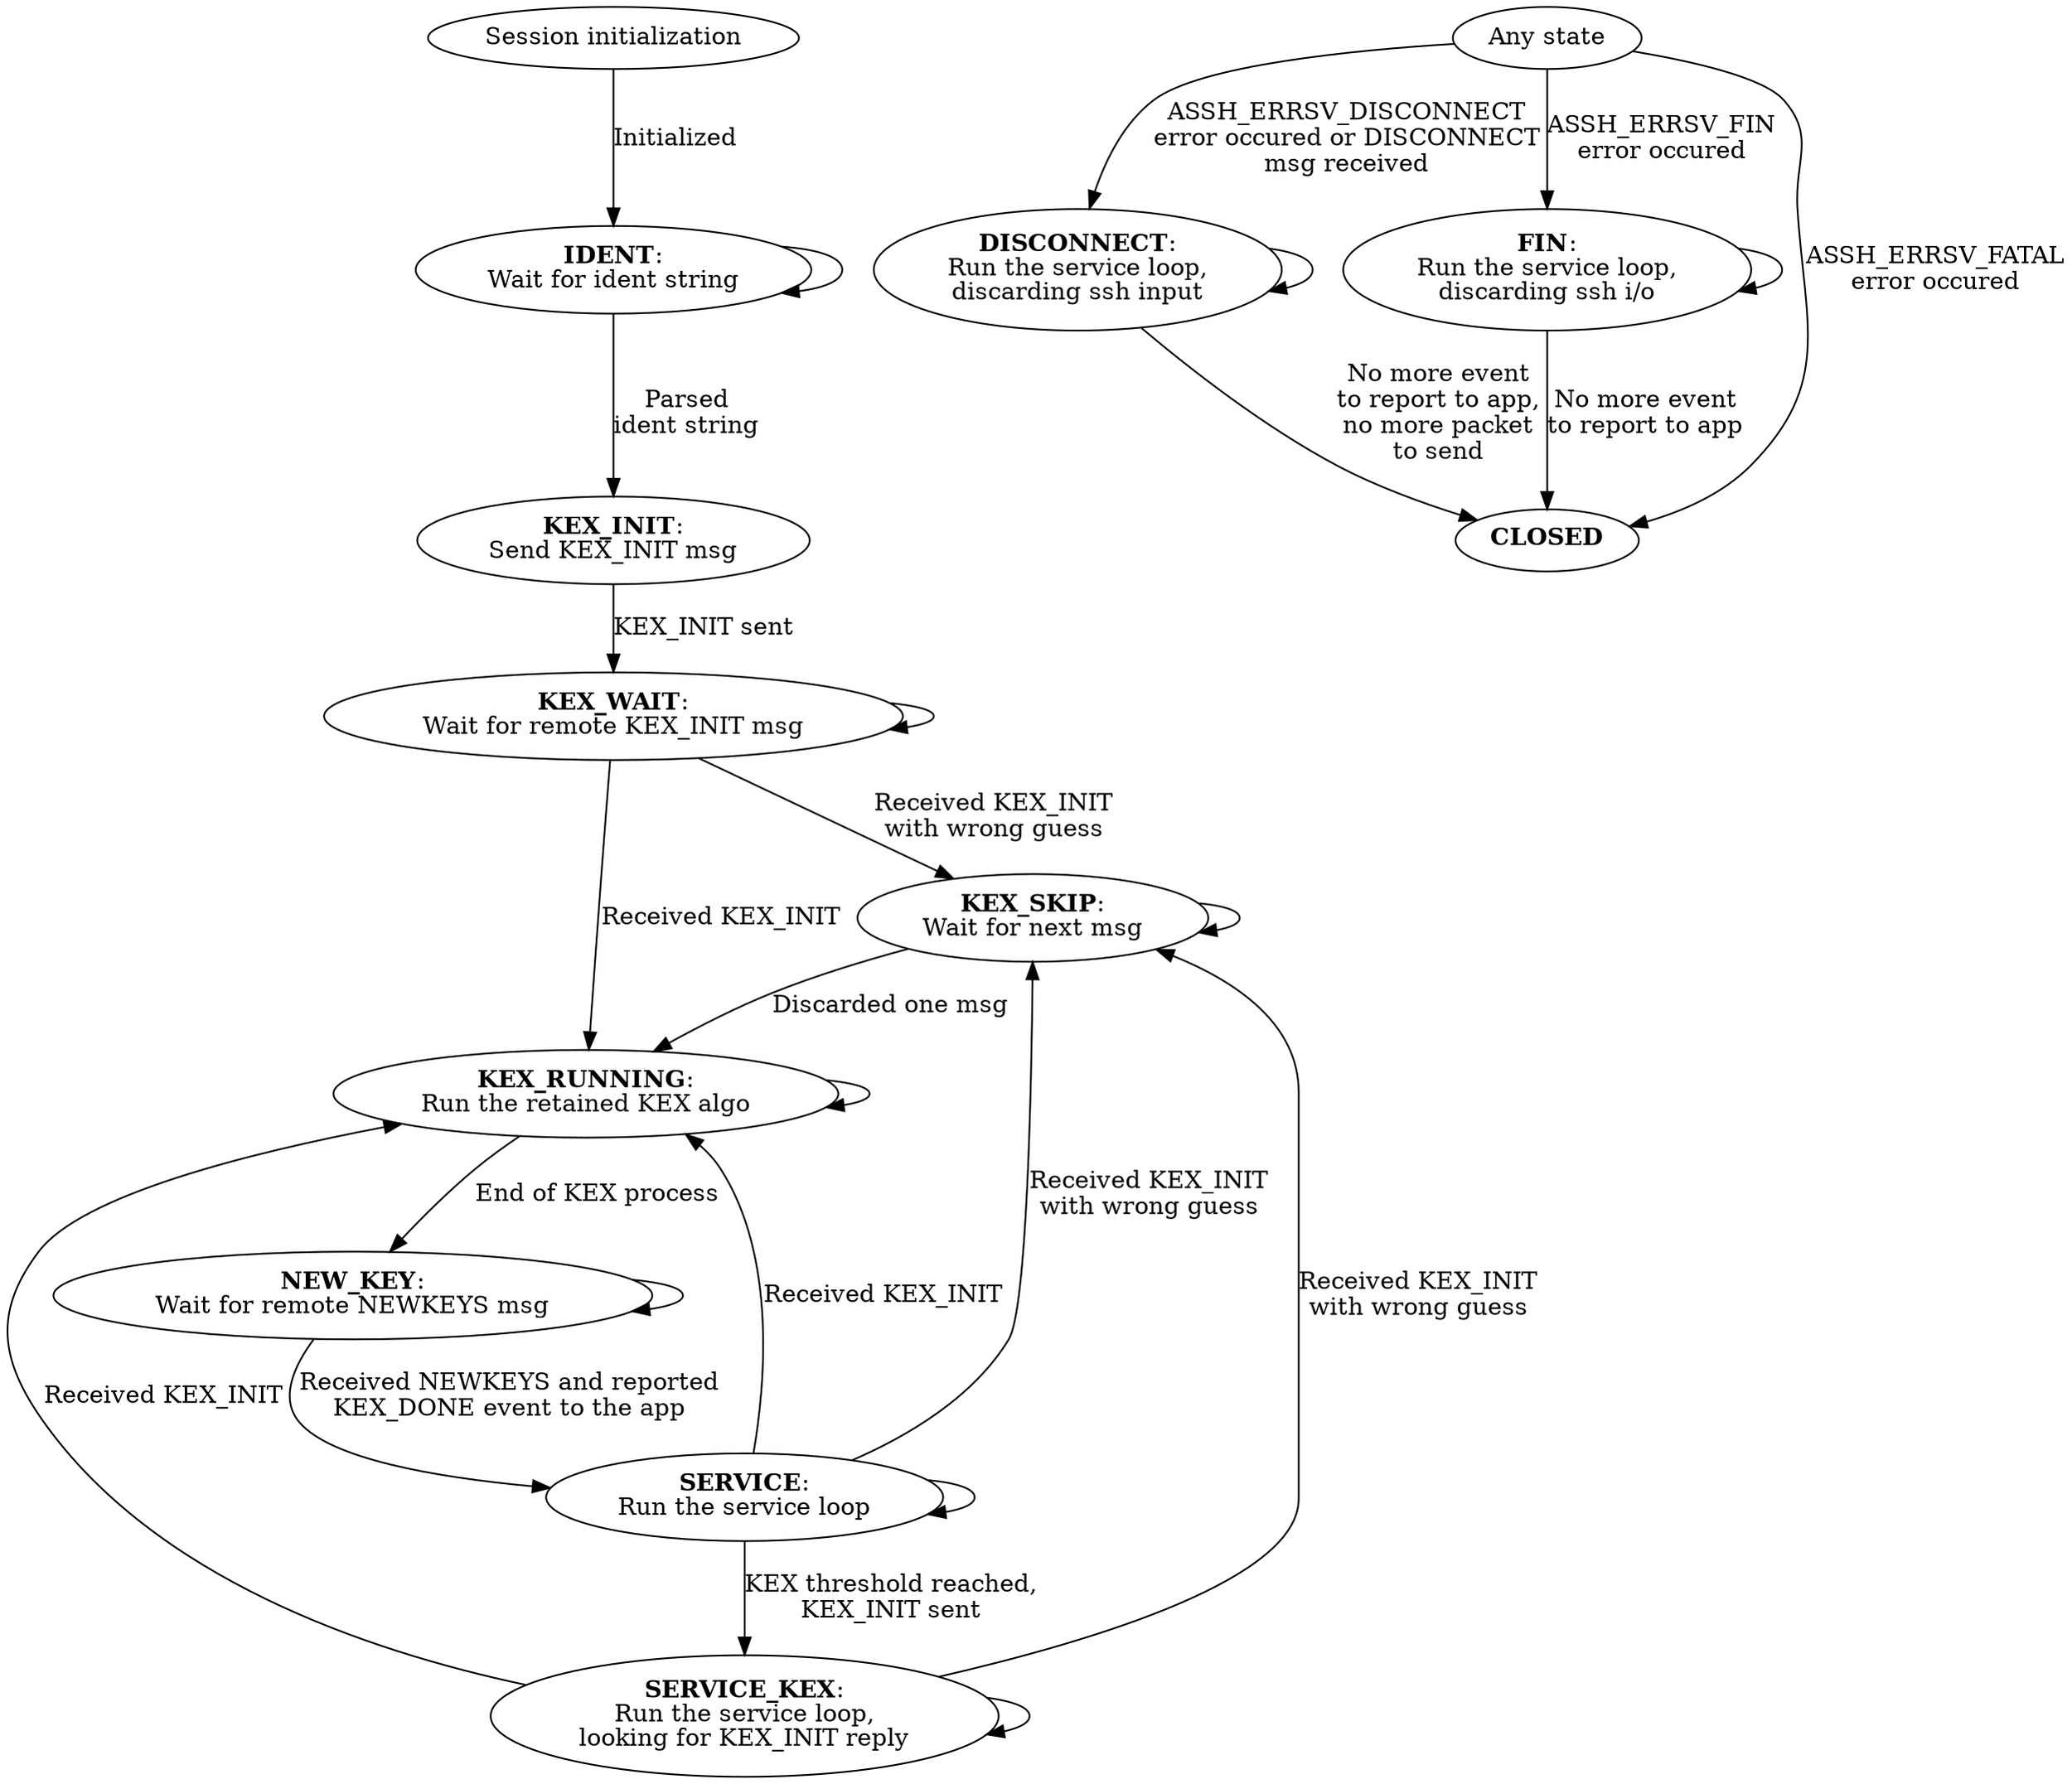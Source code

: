 digraph {
  ASSH_init [label=<Session initialization>];

  ASSH_init -> ASSH_TR_IDENT [label=<Initialized>];

  ASSH_TR_IDENT [label=<<b>IDENT</b>:<br/>Wait for ident string>];

  ASSH_TR_IDENT -> ASSH_TR_IDENT [label=<>];
  ASSH_TR_IDENT -> ASSH_TR_KEX_INIT [label=<Parsed<br/>ident string>];

  ASSH_TR_KEX_INIT [label=<<b>KEX_INIT</b>:<br/>Send KEX_INIT msg>];

  ASSH_TR_KEX_INIT -> ASSH_TR_KEX_WAIT [label=<KEX_INIT sent>];

  ASSH_TR_KEX_WAIT [label=<<b>KEX_WAIT</b>:<br/>Wait for remote KEX_INIT msg>]

  ASSH_TR_KEX_WAIT -> ASSH_TR_KEX_WAIT [label=<>];
  ASSH_TR_KEX_WAIT -> ASSH_TR_KEX_SKIP [label=<Received KEX_INIT<br/>with wrong guess>];
  ASSH_TR_KEX_WAIT -> ASSH_TR_KEX_RUNNING [label=<Received KEX_INIT>];

  ASSH_TR_KEX_SKIP [label=<<b>KEX_SKIP</b>:<br/>Wait for next msg>]

  ASSH_TR_KEX_SKIP -> ASSH_TR_KEX_SKIP [label=<>];
  ASSH_TR_KEX_SKIP -> ASSH_TR_KEX_RUNNING [label=<Discarded one msg>];

  ASSH_TR_KEX_RUNNING [label=<<b>KEX_RUNNING</b>:<br/>Run the retained KEX algo>]

  ASSH_TR_KEX_RUNNING -> ASSH_TR_KEX_RUNNING [label=<>];
  ASSH_TR_KEX_RUNNING -> ASSH_TR_NEWKEY [label=<End of KEX process>];

  ASSH_TR_NEWKEY [label=<<b>NEW_KEY</b>:<br/>Wait for remote NEWKEYS msg>]

  ASSH_TR_NEWKEY -> ASSH_TR_NEWKEY [label=<>];
  ASSH_TR_NEWKEY -> ASSH_TR_SERVICE [label=<Received NEWKEYS and reported<br/>KEX_DONE event to the app>];

  ASSH_TR_SERVICE [label=<<b>SERVICE</b>:<br/>Run the service loop>]

  ASSH_TR_SERVICE -> ASSH_TR_SERVICE [label=<>];
  ASSH_TR_SERVICE -> ASSH_TR_SERVICE_KEX [label=<KEX threshold reached,<br/>KEX_INIT sent>];
  ASSH_TR_SERVICE -> ASSH_TR_KEX_SKIP [label=<Received KEX_INIT<br/>with wrong guess>];
  ASSH_TR_SERVICE -> ASSH_TR_KEX_RUNNING [label=<Received KEX_INIT>];

  ASSH_TR_SERVICE_KEX [label=<<b>SERVICE_KEX</b>:<br/>Run the service loop,<br/>looking for KEX_INIT reply>]

  ASSH_TR_SERVICE_KEX -> ASSH_TR_SERVICE_KEX [label=<>];
  ASSH_TR_SERVICE_KEX -> ASSH_TR_KEX_SKIP [label=<Received KEX_INIT<br/>with wrong guess>];
  ASSH_TR_SERVICE_KEX -> ASSH_TR_KEX_RUNNING [label=<Received KEX_INIT>];

  ASSH_any_state [label=<Any state>];

  ASSH_any_state -> ASSH_TR_DISCONNECT [label=<ASSH_ERRSV_DISCONNECT<br/>error occured or DISCONNECT<br/>msg received>];
  ASSH_any_state -> ASSH_TR_FIN [label=<ASSH_ERRSV_FIN<br/>error occured>];
  ASSH_any_state -> ASSH_TR_CLOSED [label=<ASSH_ERRSV_FATAL<br/>error occured>];

  ASSH_TR_DISCONNECT [label=<<b>DISCONNECT</b>:<br/>Run the service loop,<br/>discarding ssh input>]

  ASSH_TR_DISCONNECT -> ASSH_TR_DISCONNECT [label=<>];
  ASSH_TR_DISCONNECT -> ASSH_TR_CLOSED [label=<No more event<br/>to report to app,<br/>no more packet<br/>to send>];

  ASSH_TR_FIN [label=<<b>FIN</b>:<br/>Run the service loop,<br/>discarding ssh i/o>]

  ASSH_TR_FIN -> ASSH_TR_FIN [label=<>];
  ASSH_TR_FIN -> ASSH_TR_CLOSED [label=<No more event<br/>to report to app>];

  ASSH_TR_CLOSED [label=<<b>CLOSED</b>>]
}
